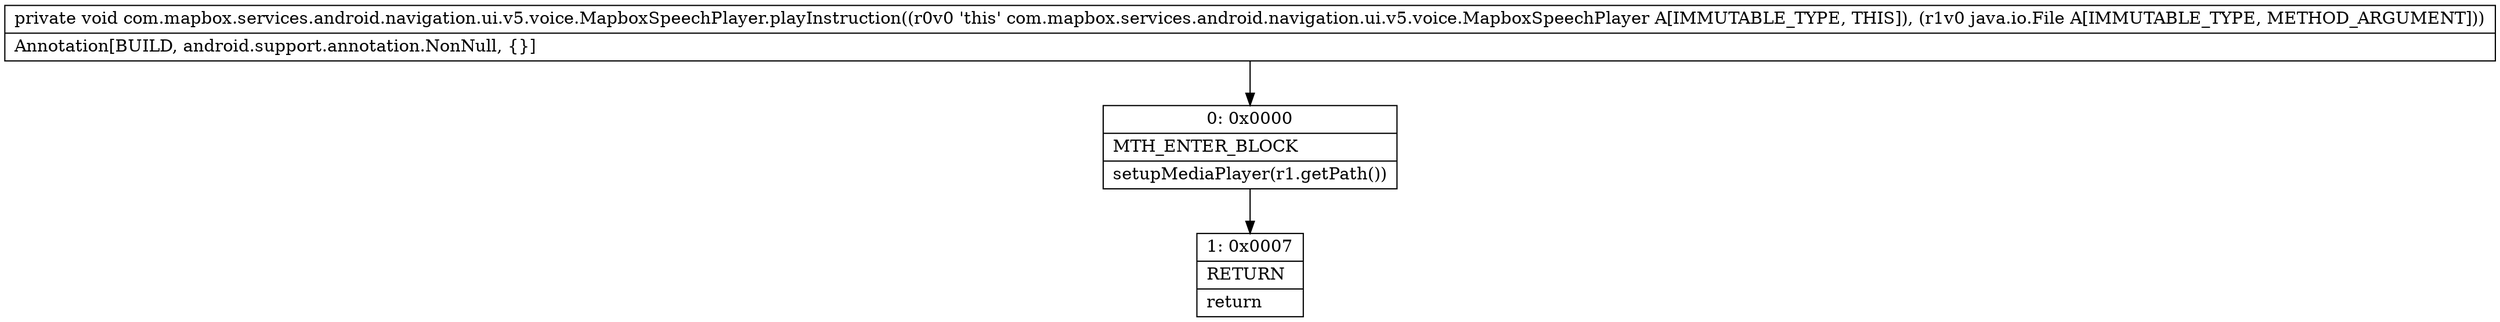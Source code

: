 digraph "CFG forcom.mapbox.services.android.navigation.ui.v5.voice.MapboxSpeechPlayer.playInstruction(Ljava\/io\/File;)V" {
Node_0 [shape=record,label="{0\:\ 0x0000|MTH_ENTER_BLOCK\l|setupMediaPlayer(r1.getPath())\l}"];
Node_1 [shape=record,label="{1\:\ 0x0007|RETURN\l|return\l}"];
MethodNode[shape=record,label="{private void com.mapbox.services.android.navigation.ui.v5.voice.MapboxSpeechPlayer.playInstruction((r0v0 'this' com.mapbox.services.android.navigation.ui.v5.voice.MapboxSpeechPlayer A[IMMUTABLE_TYPE, THIS]), (r1v0 java.io.File A[IMMUTABLE_TYPE, METHOD_ARGUMENT]))  | Annotation[BUILD, android.support.annotation.NonNull, \{\}]\l}"];
MethodNode -> Node_0;
Node_0 -> Node_1;
}

